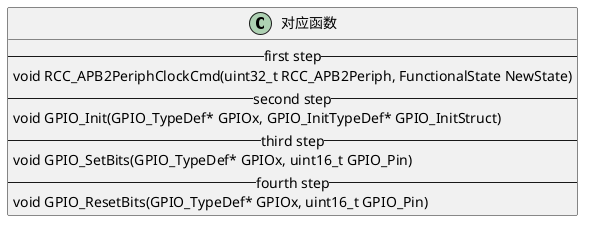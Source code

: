 @startuml 01对应函数
class 对应函数{
    --first step--
    void RCC_APB2PeriphClockCmd(uint32_t RCC_APB2Periph, FunctionalState NewState)
    --second step--
    void GPIO_Init(GPIO_TypeDef* GPIOx, GPIO_InitTypeDef* GPIO_InitStruct)
    --third step--
    void GPIO_SetBits(GPIO_TypeDef* GPIOx, uint16_t GPIO_Pin)
    --fourth step--
    void GPIO_ResetBits(GPIO_TypeDef* GPIOx, uint16_t GPIO_Pin)
}
@enduml